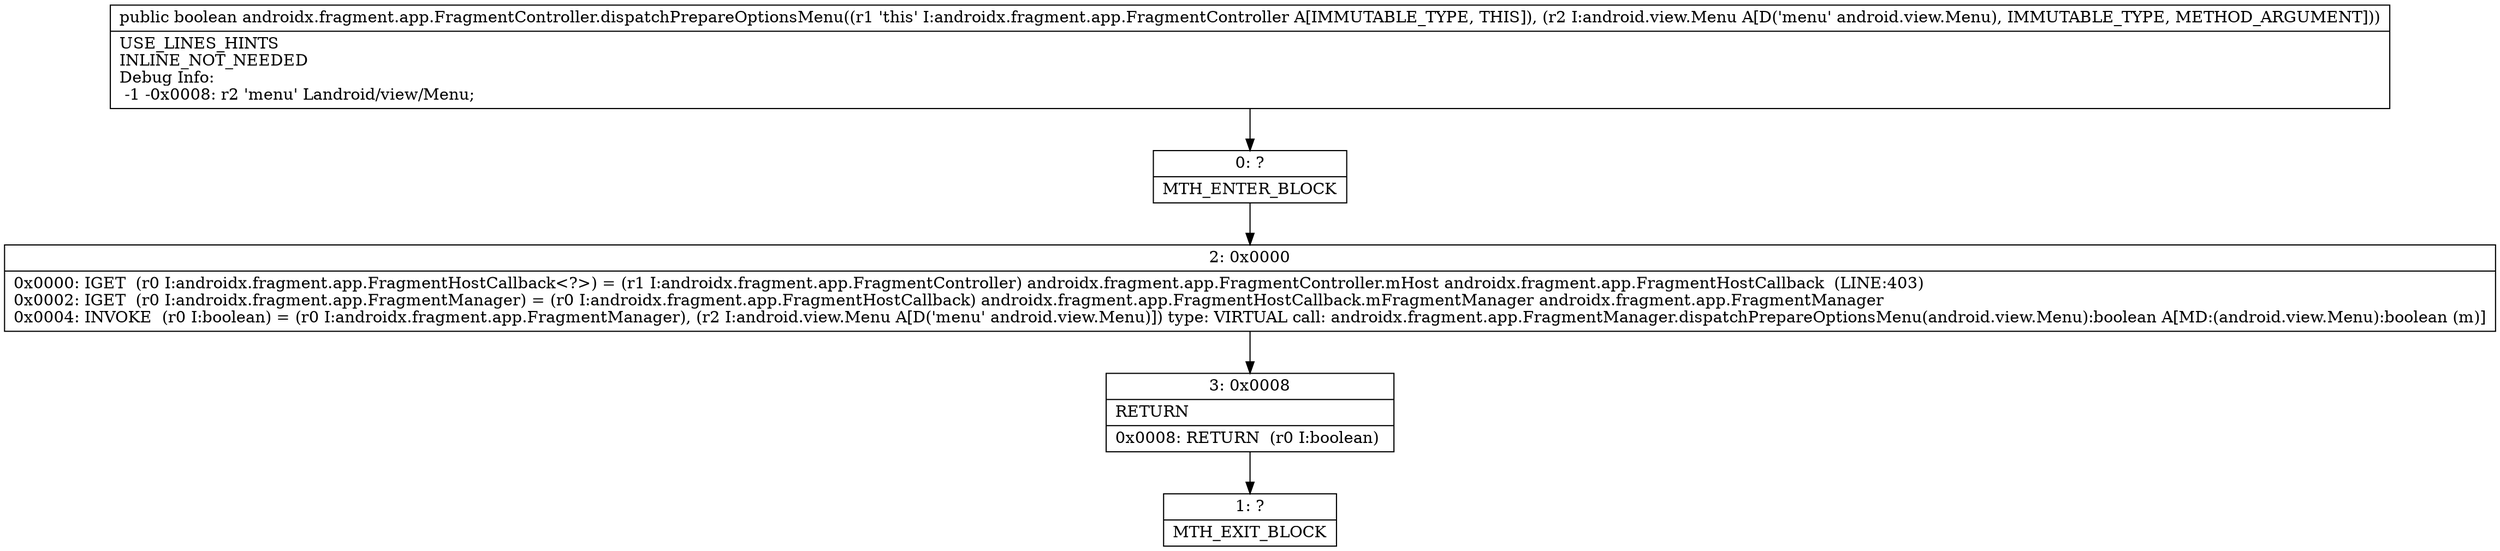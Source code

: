 digraph "CFG forandroidx.fragment.app.FragmentController.dispatchPrepareOptionsMenu(Landroid\/view\/Menu;)Z" {
Node_0 [shape=record,label="{0\:\ ?|MTH_ENTER_BLOCK\l}"];
Node_2 [shape=record,label="{2\:\ 0x0000|0x0000: IGET  (r0 I:androidx.fragment.app.FragmentHostCallback\<?\>) = (r1 I:androidx.fragment.app.FragmentController) androidx.fragment.app.FragmentController.mHost androidx.fragment.app.FragmentHostCallback  (LINE:403)\l0x0002: IGET  (r0 I:androidx.fragment.app.FragmentManager) = (r0 I:androidx.fragment.app.FragmentHostCallback) androidx.fragment.app.FragmentHostCallback.mFragmentManager androidx.fragment.app.FragmentManager \l0x0004: INVOKE  (r0 I:boolean) = (r0 I:androidx.fragment.app.FragmentManager), (r2 I:android.view.Menu A[D('menu' android.view.Menu)]) type: VIRTUAL call: androidx.fragment.app.FragmentManager.dispatchPrepareOptionsMenu(android.view.Menu):boolean A[MD:(android.view.Menu):boolean (m)]\l}"];
Node_3 [shape=record,label="{3\:\ 0x0008|RETURN\l|0x0008: RETURN  (r0 I:boolean) \l}"];
Node_1 [shape=record,label="{1\:\ ?|MTH_EXIT_BLOCK\l}"];
MethodNode[shape=record,label="{public boolean androidx.fragment.app.FragmentController.dispatchPrepareOptionsMenu((r1 'this' I:androidx.fragment.app.FragmentController A[IMMUTABLE_TYPE, THIS]), (r2 I:android.view.Menu A[D('menu' android.view.Menu), IMMUTABLE_TYPE, METHOD_ARGUMENT]))  | USE_LINES_HINTS\lINLINE_NOT_NEEDED\lDebug Info:\l  \-1 \-0x0008: r2 'menu' Landroid\/view\/Menu;\l}"];
MethodNode -> Node_0;Node_0 -> Node_2;
Node_2 -> Node_3;
Node_3 -> Node_1;
}

